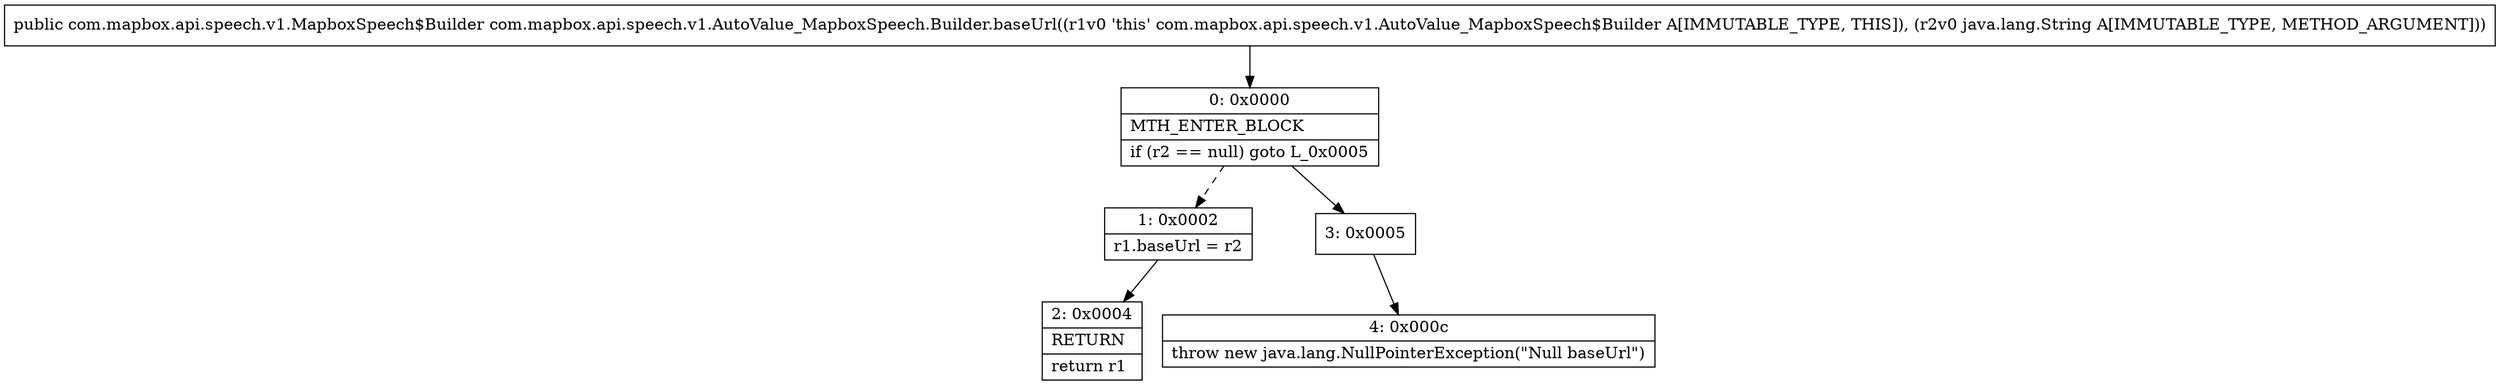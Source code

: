 digraph "CFG forcom.mapbox.api.speech.v1.AutoValue_MapboxSpeech.Builder.baseUrl(Ljava\/lang\/String;)Lcom\/mapbox\/api\/speech\/v1\/MapboxSpeech$Builder;" {
Node_0 [shape=record,label="{0\:\ 0x0000|MTH_ENTER_BLOCK\l|if (r2 == null) goto L_0x0005\l}"];
Node_1 [shape=record,label="{1\:\ 0x0002|r1.baseUrl = r2\l}"];
Node_2 [shape=record,label="{2\:\ 0x0004|RETURN\l|return r1\l}"];
Node_3 [shape=record,label="{3\:\ 0x0005}"];
Node_4 [shape=record,label="{4\:\ 0x000c|throw new java.lang.NullPointerException(\"Null baseUrl\")\l}"];
MethodNode[shape=record,label="{public com.mapbox.api.speech.v1.MapboxSpeech$Builder com.mapbox.api.speech.v1.AutoValue_MapboxSpeech.Builder.baseUrl((r1v0 'this' com.mapbox.api.speech.v1.AutoValue_MapboxSpeech$Builder A[IMMUTABLE_TYPE, THIS]), (r2v0 java.lang.String A[IMMUTABLE_TYPE, METHOD_ARGUMENT])) }"];
MethodNode -> Node_0;
Node_0 -> Node_1[style=dashed];
Node_0 -> Node_3;
Node_1 -> Node_2;
Node_3 -> Node_4;
}

